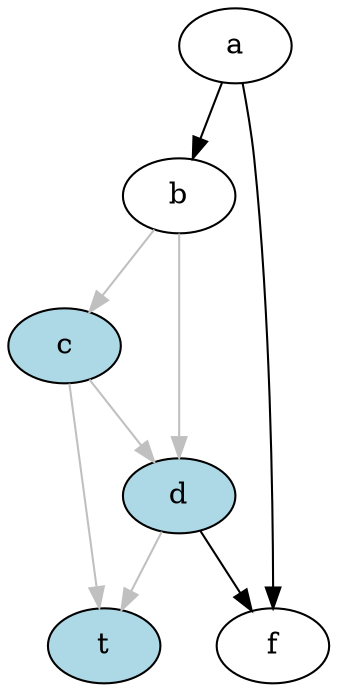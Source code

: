 digraph {
    a -> b;
    a -> f;
    b -> c [color = gray];
    b -> d [color = gray];
    c -> t [color = gray];
    c -> d [color = gray];
    d -> t [color = gray];
    d -> f;

    c [style = filled, fillcolor = lightblue];
    d [style = filled, fillcolor = lightblue];
    t [style = filled, fillcolor = lightblue];
}
